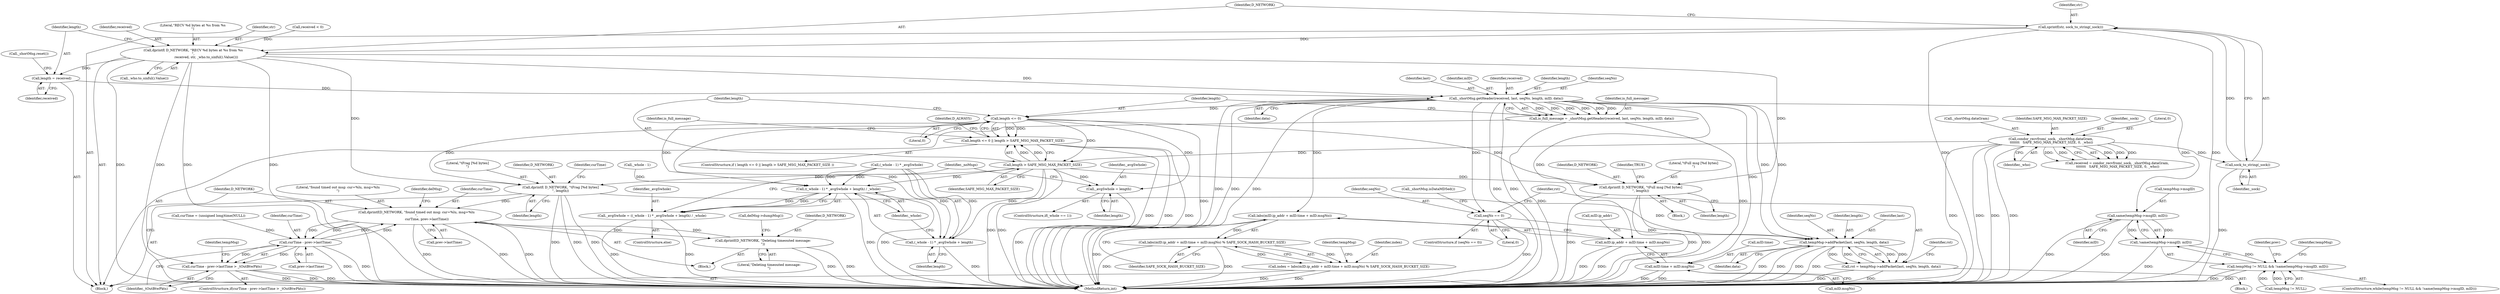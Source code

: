 digraph "1_htcondor_5e5571d1a431eb3c61977b6dd6ec90186ef79867_2@API" {
"1000184" [label="(Call,sprintf(str, sock_to_string(_sock)))"];
"1000186" [label="(Call,sock_to_string(_sock))"];
"1000164" [label="(Call,condor_recvfrom(_sock, _shortMsg.dataGram, \n\t\t\t\t\t\t\t   SAFE_MSG_MAX_PACKET_SIZE, 0, _who))"];
"1000188" [label="(Call,dprintf( D_NETWORK, \"RECV %d bytes at %s from %s\n\",\n                         received, str, _who.to_sinful().Value()))"];
"1000194" [label="(Call,length = received)"];
"1000201" [label="(Call,_shortMsg.getHeader(received, last, seqNo, length, mID, data))"];
"1000199" [label="(Call,is_full_message = _shortMsg.getHeader(received, last, seqNo, length, mID, data))"];
"1000210" [label="(Call,length <= 0)"];
"1000209" [label="(Call,length <= 0 || length > SAFE_MSG_MAX_PACKET_SIZE)"];
"1000213" [label="(Call,length > SAFE_MSG_MAX_PACKET_SIZE)"];
"1000239" [label="(Call,_avgSwhole = length)"];
"1000245" [label="(Call,((_whole - 1) * _avgSwhole + length) / _whole)"];
"1000243" [label="(Call,_avgSwhole = ((_whole - 1) * _avgSwhole + length) / _whole)"];
"1000246" [label="(Call,(_whole - 1) * _avgSwhole + length)"];
"1000256" [label="(Call,dprintf( D_NETWORK, \"\tFull msg [%d bytes]\n\", length))"];
"1000262" [label="(Call,dprintf( D_NETWORK, \"\tFrag [%d bytes]\n\", length))"];
"1000322" [label="(Call,dprintf(D_NETWORK, \"found timed out msg: cur=%lu, msg=%lu\n\",\n                    curTime, prev->lastTime))"];
"1000315" [label="(Call,curTime - prev->lastTime)"];
"1000314" [label="(Call,curTime - prev->lastTime > _tOutBtwPkts)"];
"1000385" [label="(Call,dprintf(D_NETWORK, \"Deleting timeouted message:\n\"))"];
"1000408" [label="(Call,tempMsg->addPacket(last, seqNo, length, data))"];
"1000406" [label="(Call,rst = tempMsg->addPacket(last, seqNo, length, data))"];
"1000275" [label="(Call,labs(mID.ip_addr + mID.time + mID.msgNo))"];
"1000274" [label="(Call,labs(mID.ip_addr + mID.time + mID.msgNo) % SAFE_SOCK_HASH_BUCKET_SIZE)"];
"1000272" [label="(Call,index = labs(mID.ip_addr + mID.time + mID.msgNo) % SAFE_SOCK_HASH_BUCKET_SIZE)"];
"1000276" [label="(Call,mID.ip_addr + mID.time + mID.msgNo)"];
"1000280" [label="(Call,mID.time + mID.msgNo)"];
"1000299" [label="(Call,same(tempMsg->msgID, mID))"];
"1000298" [label="(Call,!same(tempMsg->msgID, mID))"];
"1000294" [label="(Call,tempMsg != NULL && !same(tempMsg->msgID, mID))"];
"1000397" [label="(Call,seqNo == 0)"];
"1000205" [label="(Identifier,length)"];
"1000287" [label="(Identifier,SAFE_SOCK_HASH_BUCKET_SIZE)"];
"1000195" [label="(Identifier,length)"];
"1000315" [label="(Call,curTime - prev->lastTime)"];
"1000316" [label="(Identifier,curTime)"];
"1000185" [label="(Identifier,str)"];
"1000387" [label="(Literal,\"Deleting timeouted message:\n\")"];
"1000169" [label="(Identifier,SAFE_MSG_MAX_PACKET_SIZE)"];
"1000294" [label="(Call,tempMsg != NULL && !same(tempMsg->msgID, mID))"];
"1000320" [label="(Identifier,_tOutBtwPkts)"];
"1000293" [label="(ControlStructure,while(tempMsg != NULL && !same(tempMsg->msgID, mID)))"];
"1000395" [label="(Block,)"];
"1000218" [label="(Identifier,D_ALWAYS)"];
"1000397" [label="(Call,seqNo == 0)"];
"1000317" [label="(Call,prev->lastTime)"];
"1000259" [label="(Identifier,length)"];
"1000284" [label="(Call,mID.msgNo)"];
"1000240" [label="(Identifier,_avgSwhole)"];
"1000186" [label="(Call,sock_to_string(_sock))"];
"1000410" [label="(Identifier,seqNo)"];
"1000276" [label="(Call,mID.ip_addr + mID.time + mID.msgNo)"];
"1000281" [label="(Call,mID.time)"];
"1000272" [label="(Call,index = labs(mID.ip_addr + mID.time + mID.msgNo) % SAFE_SOCK_HASH_BUCKET_SIZE)"];
"1000204" [label="(Identifier,seqNo)"];
"1000295" [label="(Call,tempMsg != NULL)"];
"1000248" [label="(Call,_whole - 1)"];
"1000386" [label="(Identifier,D_NETWORK)"];
"1000207" [label="(Identifier,data)"];
"1000385" [label="(Call,dprintf(D_NETWORK, \"Deleting timeouted message:\n\"))"];
"1000273" [label="(Identifier,index)"];
"1000407" [label="(Identifier,rst)"];
"1000191" [label="(Identifier,received)"];
"1000300" [label="(Call,tempMsg->msgID)"];
"1000190" [label="(Literal,\"RECV %d bytes at %s from %s\n\")"];
"1000193" [label="(Call,_who.to_sinful().Value())"];
"1000321" [label="(Block,)"];
"1000203" [label="(Identifier,last)"];
"1000253" [label="(Identifier,_whole)"];
"1000296" [label="(Identifier,tempMsg)"];
"1000211" [label="(Identifier,length)"];
"1000171" [label="(Identifier,_who)"];
"1000323" [label="(Identifier,D_NETWORK)"];
"1000162" [label="(Call,received = condor_recvfrom(_sock, _shortMsg.dataGram, \n\t\t\t\t\t\t\t   SAFE_MSG_MAX_PACKET_SIZE, 0, _who))"];
"1000187" [label="(Identifier,_sock)"];
"1000200" [label="(Identifier,is_full_message)"];
"1000299" [label="(Call,same(tempMsg->msgID, mID))"];
"1000267" [label="(Identifier,curTime)"];
"1000326" [label="(Call,prev->lastTime)"];
"1000164" [label="(Call,condor_recvfrom(_sock, _shortMsg.dataGram, \n\t\t\t\t\t\t\t   SAFE_MSG_MAX_PACKET_SIZE, 0, _who))"];
"1000165" [label="(Identifier,_sock)"];
"1000199" [label="(Call,is_full_message = _shortMsg.getHeader(received, last, seqNo, length, mID, data))"];
"1000255" [label="(Identifier,_noMsgs)"];
"1000393" [label="(Identifier,tempMsg)"];
"1000194" [label="(Call,length = received)"];
"1000314" [label="(Call,curTime - prev->lastTime > _tOutBtwPkts)"];
"1000188" [label="(Call,dprintf( D_NETWORK, \"RECV %d bytes at %s from %s\n\",\n                         received, str, _who.to_sinful().Value()))"];
"1000197" [label="(Call,_shortMsg.reset())"];
"1000306" [label="(Identifier,prev)"];
"1000274" [label="(Call,labs(mID.ip_addr + mID.time + mID.msgNo) % SAFE_SOCK_HASH_BUCKET_SIZE)"];
"1000280" [label="(Call,mID.time + mID.msgNo)"];
"1000414" [label="(Identifier,rst)"];
"1000330" [label="(Identifier,delMsg)"];
"1000402" [label="(Call,_shortMsg.isDataMD5ed())"];
"1000325" [label="(Identifier,curTime)"];
"1000322" [label="(Call,dprintf(D_NETWORK, \"found timed out msg: cur=%lu, msg=%lu\n\",\n                    curTime, prev->lastTime))"];
"1000298" [label="(Call,!same(tempMsg->msgID, mID))"];
"1000170" [label="(Literal,0)"];
"1000206" [label="(Identifier,mID)"];
"1000277" [label="(Call,mID.ip_addr)"];
"1000192" [label="(Identifier,str)"];
"1000241" [label="(Identifier,length)"];
"1000408" [label="(Call,tempMsg->addPacket(last, seqNo, length, data))"];
"1000209" [label="(Call,length <= 0 || length > SAFE_MSG_MAX_PACKET_SIZE)"];
"1000265" [label="(Identifier,length)"];
"1000257" [label="(Identifier,D_NETWORK)"];
"1000235" [label="(ControlStructure,if(_whole == 1))"];
"1000252" [label="(Identifier,length)"];
"1000411" [label="(Identifier,length)"];
"1000262" [label="(Call,dprintf( D_NETWORK, \"\tFrag [%d bytes]\n\", length))"];
"1000244" [label="(Identifier,_avgSwhole)"];
"1000243" [label="(Call,_avgSwhole = ((_whole - 1) * _avgSwhole + length) / _whole)"];
"1000173" [label="(Call,received < 0)"];
"1000412" [label="(Identifier,data)"];
"1000215" [label="(Identifier,SAFE_MSG_MAX_PACKET_SIZE)"];
"1000490" [label="(MethodReturn,int)"];
"1000210" [label="(Call,length <= 0)"];
"1000214" [label="(Identifier,length)"];
"1000201" [label="(Call,_shortMsg.getHeader(received, last, seqNo, length, mID, data))"];
"1000189" [label="(Identifier,D_NETWORK)"];
"1000399" [label="(Literal,0)"];
"1000246" [label="(Call,(_whole - 1) * _avgSwhole + length)"];
"1000245" [label="(Call,((_whole - 1) * _avgSwhole + length) / _whole)"];
"1000261" [label="(Identifier,TRUE)"];
"1000208" [label="(ControlStructure,if ( length <= 0 || length > SAFE_MSG_MAX_PACKET_SIZE ))"];
"1000275" [label="(Call,labs(mID.ip_addr + mID.time + mID.msgNo))"];
"1000256" [label="(Call,dprintf( D_NETWORK, \"\tFull msg [%d bytes]\n\", length))"];
"1000109" [label="(Block,)"];
"1000196" [label="(Identifier,received)"];
"1000409" [label="(Identifier,last)"];
"1000224" [label="(Block,)"];
"1000398" [label="(Identifier,seqNo)"];
"1000166" [label="(Call,_shortMsg.dataGram)"];
"1000202" [label="(Identifier,received)"];
"1000239" [label="(Call,_avgSwhole = length)"];
"1000406" [label="(Call,rst = tempMsg->addPacket(last, seqNo, length, data))"];
"1000213" [label="(Call,length > SAFE_MSG_MAX_PACKET_SIZE)"];
"1000313" [label="(ControlStructure,if(curTime - prev->lastTime > _tOutBtwPkts))"];
"1000324" [label="(Literal,\"found timed out msg: cur=%lu, msg=%lu\n\")"];
"1000388" [label="(Call,delMsg->dumpMsg())"];
"1000242" [label="(ControlStructure,else)"];
"1000289" [label="(Identifier,tempMsg)"];
"1000264" [label="(Literal,\"\tFrag [%d bytes]\n\")"];
"1000396" [label="(ControlStructure,if (seqNo == 0))"];
"1000258" [label="(Literal,\"\tFull msg [%d bytes]\n\")"];
"1000212" [label="(Literal,0)"];
"1000303" [label="(Identifier,mID)"];
"1000247" [label="(Call,(_whole - 1) * _avgSwhole)"];
"1000266" [label="(Call,curTime = (unsigned long)time(NULL))"];
"1000263" [label="(Identifier,D_NETWORK)"];
"1000184" [label="(Call,sprintf(str, sock_to_string(_sock)))"];
"1000223" [label="(Identifier,is_full_message)"];
"1000184" -> "1000109"  [label="AST: "];
"1000184" -> "1000186"  [label="CFG: "];
"1000185" -> "1000184"  [label="AST: "];
"1000186" -> "1000184"  [label="AST: "];
"1000189" -> "1000184"  [label="CFG: "];
"1000184" -> "1000490"  [label="DDG: "];
"1000184" -> "1000490"  [label="DDG: "];
"1000186" -> "1000184"  [label="DDG: "];
"1000184" -> "1000188"  [label="DDG: "];
"1000186" -> "1000187"  [label="CFG: "];
"1000187" -> "1000186"  [label="AST: "];
"1000186" -> "1000490"  [label="DDG: "];
"1000164" -> "1000186"  [label="DDG: "];
"1000164" -> "1000162"  [label="AST: "];
"1000164" -> "1000171"  [label="CFG: "];
"1000165" -> "1000164"  [label="AST: "];
"1000166" -> "1000164"  [label="AST: "];
"1000169" -> "1000164"  [label="AST: "];
"1000170" -> "1000164"  [label="AST: "];
"1000171" -> "1000164"  [label="AST: "];
"1000162" -> "1000164"  [label="CFG: "];
"1000164" -> "1000490"  [label="DDG: "];
"1000164" -> "1000490"  [label="DDG: "];
"1000164" -> "1000490"  [label="DDG: "];
"1000164" -> "1000490"  [label="DDG: "];
"1000164" -> "1000162"  [label="DDG: "];
"1000164" -> "1000162"  [label="DDG: "];
"1000164" -> "1000162"  [label="DDG: "];
"1000164" -> "1000162"  [label="DDG: "];
"1000164" -> "1000162"  [label="DDG: "];
"1000164" -> "1000213"  [label="DDG: "];
"1000188" -> "1000109"  [label="AST: "];
"1000188" -> "1000193"  [label="CFG: "];
"1000189" -> "1000188"  [label="AST: "];
"1000190" -> "1000188"  [label="AST: "];
"1000191" -> "1000188"  [label="AST: "];
"1000192" -> "1000188"  [label="AST: "];
"1000193" -> "1000188"  [label="AST: "];
"1000195" -> "1000188"  [label="CFG: "];
"1000188" -> "1000490"  [label="DDG: "];
"1000188" -> "1000490"  [label="DDG: "];
"1000188" -> "1000490"  [label="DDG: "];
"1000188" -> "1000490"  [label="DDG: "];
"1000173" -> "1000188"  [label="DDG: "];
"1000188" -> "1000194"  [label="DDG: "];
"1000188" -> "1000201"  [label="DDG: "];
"1000188" -> "1000256"  [label="DDG: "];
"1000188" -> "1000262"  [label="DDG: "];
"1000194" -> "1000109"  [label="AST: "];
"1000194" -> "1000196"  [label="CFG: "];
"1000195" -> "1000194"  [label="AST: "];
"1000196" -> "1000194"  [label="AST: "];
"1000197" -> "1000194"  [label="CFG: "];
"1000194" -> "1000201"  [label="DDG: "];
"1000201" -> "1000199"  [label="AST: "];
"1000201" -> "1000207"  [label="CFG: "];
"1000202" -> "1000201"  [label="AST: "];
"1000203" -> "1000201"  [label="AST: "];
"1000204" -> "1000201"  [label="AST: "];
"1000205" -> "1000201"  [label="AST: "];
"1000206" -> "1000201"  [label="AST: "];
"1000207" -> "1000201"  [label="AST: "];
"1000199" -> "1000201"  [label="CFG: "];
"1000201" -> "1000490"  [label="DDG: "];
"1000201" -> "1000490"  [label="DDG: "];
"1000201" -> "1000490"  [label="DDG: "];
"1000201" -> "1000490"  [label="DDG: "];
"1000201" -> "1000490"  [label="DDG: "];
"1000201" -> "1000199"  [label="DDG: "];
"1000201" -> "1000199"  [label="DDG: "];
"1000201" -> "1000199"  [label="DDG: "];
"1000201" -> "1000199"  [label="DDG: "];
"1000201" -> "1000199"  [label="DDG: "];
"1000201" -> "1000199"  [label="DDG: "];
"1000201" -> "1000210"  [label="DDG: "];
"1000201" -> "1000275"  [label="DDG: "];
"1000201" -> "1000276"  [label="DDG: "];
"1000201" -> "1000280"  [label="DDG: "];
"1000201" -> "1000299"  [label="DDG: "];
"1000201" -> "1000397"  [label="DDG: "];
"1000201" -> "1000408"  [label="DDG: "];
"1000201" -> "1000408"  [label="DDG: "];
"1000199" -> "1000109"  [label="AST: "];
"1000200" -> "1000199"  [label="AST: "];
"1000211" -> "1000199"  [label="CFG: "];
"1000199" -> "1000490"  [label="DDG: "];
"1000199" -> "1000490"  [label="DDG: "];
"1000210" -> "1000209"  [label="AST: "];
"1000210" -> "1000212"  [label="CFG: "];
"1000211" -> "1000210"  [label="AST: "];
"1000212" -> "1000210"  [label="AST: "];
"1000214" -> "1000210"  [label="CFG: "];
"1000209" -> "1000210"  [label="CFG: "];
"1000210" -> "1000490"  [label="DDG: "];
"1000210" -> "1000209"  [label="DDG: "];
"1000210" -> "1000209"  [label="DDG: "];
"1000210" -> "1000213"  [label="DDG: "];
"1000210" -> "1000239"  [label="DDG: "];
"1000210" -> "1000245"  [label="DDG: "];
"1000210" -> "1000246"  [label="DDG: "];
"1000210" -> "1000256"  [label="DDG: "];
"1000210" -> "1000262"  [label="DDG: "];
"1000209" -> "1000208"  [label="AST: "];
"1000209" -> "1000213"  [label="CFG: "];
"1000213" -> "1000209"  [label="AST: "];
"1000218" -> "1000209"  [label="CFG: "];
"1000223" -> "1000209"  [label="CFG: "];
"1000209" -> "1000490"  [label="DDG: "];
"1000209" -> "1000490"  [label="DDG: "];
"1000209" -> "1000490"  [label="DDG: "];
"1000213" -> "1000209"  [label="DDG: "];
"1000213" -> "1000209"  [label="DDG: "];
"1000213" -> "1000215"  [label="CFG: "];
"1000214" -> "1000213"  [label="AST: "];
"1000215" -> "1000213"  [label="AST: "];
"1000213" -> "1000490"  [label="DDG: "];
"1000213" -> "1000490"  [label="DDG: "];
"1000213" -> "1000239"  [label="DDG: "];
"1000213" -> "1000245"  [label="DDG: "];
"1000213" -> "1000246"  [label="DDG: "];
"1000213" -> "1000256"  [label="DDG: "];
"1000213" -> "1000262"  [label="DDG: "];
"1000239" -> "1000235"  [label="AST: "];
"1000239" -> "1000241"  [label="CFG: "];
"1000240" -> "1000239"  [label="AST: "];
"1000241" -> "1000239"  [label="AST: "];
"1000255" -> "1000239"  [label="CFG: "];
"1000239" -> "1000490"  [label="DDG: "];
"1000245" -> "1000243"  [label="AST: "];
"1000245" -> "1000253"  [label="CFG: "];
"1000246" -> "1000245"  [label="AST: "];
"1000253" -> "1000245"  [label="AST: "];
"1000243" -> "1000245"  [label="CFG: "];
"1000245" -> "1000490"  [label="DDG: "];
"1000245" -> "1000490"  [label="DDG: "];
"1000245" -> "1000243"  [label="DDG: "];
"1000245" -> "1000243"  [label="DDG: "];
"1000247" -> "1000245"  [label="DDG: "];
"1000247" -> "1000245"  [label="DDG: "];
"1000248" -> "1000245"  [label="DDG: "];
"1000243" -> "1000242"  [label="AST: "];
"1000244" -> "1000243"  [label="AST: "];
"1000255" -> "1000243"  [label="CFG: "];
"1000243" -> "1000490"  [label="DDG: "];
"1000243" -> "1000490"  [label="DDG: "];
"1000246" -> "1000252"  [label="CFG: "];
"1000247" -> "1000246"  [label="AST: "];
"1000252" -> "1000246"  [label="AST: "];
"1000253" -> "1000246"  [label="CFG: "];
"1000246" -> "1000490"  [label="DDG: "];
"1000247" -> "1000246"  [label="DDG: "];
"1000247" -> "1000246"  [label="DDG: "];
"1000256" -> "1000224"  [label="AST: "];
"1000256" -> "1000259"  [label="CFG: "];
"1000257" -> "1000256"  [label="AST: "];
"1000258" -> "1000256"  [label="AST: "];
"1000259" -> "1000256"  [label="AST: "];
"1000261" -> "1000256"  [label="CFG: "];
"1000256" -> "1000490"  [label="DDG: "];
"1000256" -> "1000490"  [label="DDG: "];
"1000256" -> "1000490"  [label="DDG: "];
"1000262" -> "1000109"  [label="AST: "];
"1000262" -> "1000265"  [label="CFG: "];
"1000263" -> "1000262"  [label="AST: "];
"1000264" -> "1000262"  [label="AST: "];
"1000265" -> "1000262"  [label="AST: "];
"1000267" -> "1000262"  [label="CFG: "];
"1000262" -> "1000490"  [label="DDG: "];
"1000262" -> "1000490"  [label="DDG: "];
"1000262" -> "1000490"  [label="DDG: "];
"1000262" -> "1000322"  [label="DDG: "];
"1000262" -> "1000408"  [label="DDG: "];
"1000322" -> "1000321"  [label="AST: "];
"1000322" -> "1000326"  [label="CFG: "];
"1000323" -> "1000322"  [label="AST: "];
"1000324" -> "1000322"  [label="AST: "];
"1000325" -> "1000322"  [label="AST: "];
"1000326" -> "1000322"  [label="AST: "];
"1000330" -> "1000322"  [label="CFG: "];
"1000322" -> "1000490"  [label="DDG: "];
"1000322" -> "1000490"  [label="DDG: "];
"1000322" -> "1000490"  [label="DDG: "];
"1000322" -> "1000315"  [label="DDG: "];
"1000322" -> "1000315"  [label="DDG: "];
"1000385" -> "1000322"  [label="DDG: "];
"1000315" -> "1000322"  [label="DDG: "];
"1000315" -> "1000322"  [label="DDG: "];
"1000322" -> "1000385"  [label="DDG: "];
"1000315" -> "1000314"  [label="AST: "];
"1000315" -> "1000317"  [label="CFG: "];
"1000316" -> "1000315"  [label="AST: "];
"1000317" -> "1000315"  [label="AST: "];
"1000320" -> "1000315"  [label="CFG: "];
"1000315" -> "1000490"  [label="DDG: "];
"1000315" -> "1000490"  [label="DDG: "];
"1000315" -> "1000314"  [label="DDG: "];
"1000315" -> "1000314"  [label="DDG: "];
"1000266" -> "1000315"  [label="DDG: "];
"1000314" -> "1000313"  [label="AST: "];
"1000314" -> "1000320"  [label="CFG: "];
"1000320" -> "1000314"  [label="AST: "];
"1000296" -> "1000314"  [label="CFG: "];
"1000323" -> "1000314"  [label="CFG: "];
"1000314" -> "1000490"  [label="DDG: "];
"1000314" -> "1000490"  [label="DDG: "];
"1000314" -> "1000490"  [label="DDG: "];
"1000385" -> "1000321"  [label="AST: "];
"1000385" -> "1000387"  [label="CFG: "];
"1000386" -> "1000385"  [label="AST: "];
"1000387" -> "1000385"  [label="AST: "];
"1000388" -> "1000385"  [label="CFG: "];
"1000385" -> "1000490"  [label="DDG: "];
"1000385" -> "1000490"  [label="DDG: "];
"1000408" -> "1000406"  [label="AST: "];
"1000408" -> "1000412"  [label="CFG: "];
"1000409" -> "1000408"  [label="AST: "];
"1000410" -> "1000408"  [label="AST: "];
"1000411" -> "1000408"  [label="AST: "];
"1000412" -> "1000408"  [label="AST: "];
"1000406" -> "1000408"  [label="CFG: "];
"1000408" -> "1000490"  [label="DDG: "];
"1000408" -> "1000490"  [label="DDG: "];
"1000408" -> "1000490"  [label="DDG: "];
"1000408" -> "1000490"  [label="DDG: "];
"1000408" -> "1000406"  [label="DDG: "];
"1000408" -> "1000406"  [label="DDG: "];
"1000408" -> "1000406"  [label="DDG: "];
"1000408" -> "1000406"  [label="DDG: "];
"1000397" -> "1000408"  [label="DDG: "];
"1000406" -> "1000395"  [label="AST: "];
"1000407" -> "1000406"  [label="AST: "];
"1000414" -> "1000406"  [label="CFG: "];
"1000406" -> "1000490"  [label="DDG: "];
"1000406" -> "1000490"  [label="DDG: "];
"1000275" -> "1000274"  [label="AST: "];
"1000275" -> "1000276"  [label="CFG: "];
"1000276" -> "1000275"  [label="AST: "];
"1000287" -> "1000275"  [label="CFG: "];
"1000275" -> "1000490"  [label="DDG: "];
"1000275" -> "1000274"  [label="DDG: "];
"1000274" -> "1000272"  [label="AST: "];
"1000274" -> "1000287"  [label="CFG: "];
"1000287" -> "1000274"  [label="AST: "];
"1000272" -> "1000274"  [label="CFG: "];
"1000274" -> "1000490"  [label="DDG: "];
"1000274" -> "1000490"  [label="DDG: "];
"1000274" -> "1000272"  [label="DDG: "];
"1000274" -> "1000272"  [label="DDG: "];
"1000272" -> "1000109"  [label="AST: "];
"1000273" -> "1000272"  [label="AST: "];
"1000289" -> "1000272"  [label="CFG: "];
"1000272" -> "1000490"  [label="DDG: "];
"1000272" -> "1000490"  [label="DDG: "];
"1000276" -> "1000280"  [label="CFG: "];
"1000277" -> "1000276"  [label="AST: "];
"1000280" -> "1000276"  [label="AST: "];
"1000276" -> "1000490"  [label="DDG: "];
"1000276" -> "1000490"  [label="DDG: "];
"1000280" -> "1000284"  [label="CFG: "];
"1000281" -> "1000280"  [label="AST: "];
"1000284" -> "1000280"  [label="AST: "];
"1000280" -> "1000490"  [label="DDG: "];
"1000280" -> "1000490"  [label="DDG: "];
"1000299" -> "1000298"  [label="AST: "];
"1000299" -> "1000303"  [label="CFG: "];
"1000300" -> "1000299"  [label="AST: "];
"1000303" -> "1000299"  [label="AST: "];
"1000298" -> "1000299"  [label="CFG: "];
"1000299" -> "1000490"  [label="DDG: "];
"1000299" -> "1000490"  [label="DDG: "];
"1000299" -> "1000298"  [label="DDG: "];
"1000299" -> "1000298"  [label="DDG: "];
"1000298" -> "1000294"  [label="AST: "];
"1000294" -> "1000298"  [label="CFG: "];
"1000298" -> "1000490"  [label="DDG: "];
"1000298" -> "1000294"  [label="DDG: "];
"1000294" -> "1000293"  [label="AST: "];
"1000294" -> "1000295"  [label="CFG: "];
"1000295" -> "1000294"  [label="AST: "];
"1000306" -> "1000294"  [label="CFG: "];
"1000393" -> "1000294"  [label="CFG: "];
"1000294" -> "1000490"  [label="DDG: "];
"1000294" -> "1000490"  [label="DDG: "];
"1000295" -> "1000294"  [label="DDG: "];
"1000295" -> "1000294"  [label="DDG: "];
"1000397" -> "1000396"  [label="AST: "];
"1000397" -> "1000399"  [label="CFG: "];
"1000398" -> "1000397"  [label="AST: "];
"1000399" -> "1000397"  [label="AST: "];
"1000402" -> "1000397"  [label="CFG: "];
"1000407" -> "1000397"  [label="CFG: "];
"1000397" -> "1000490"  [label="DDG: "];
}
